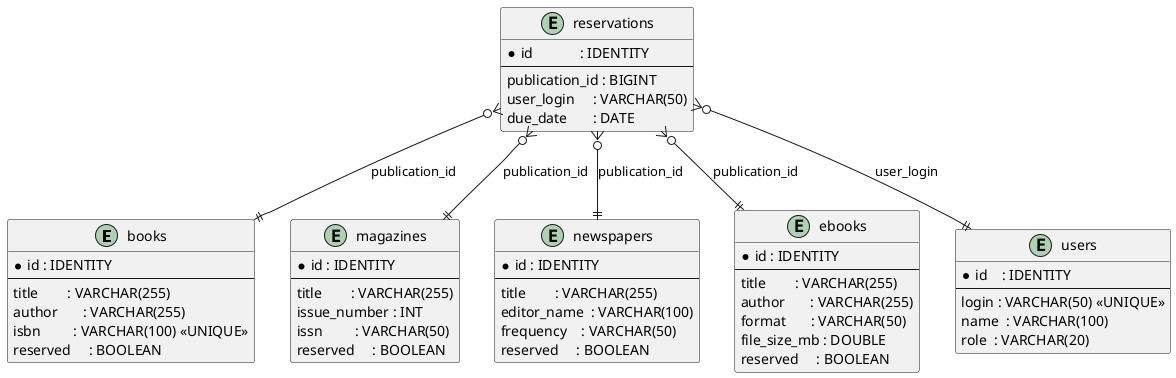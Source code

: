@startuml
entity "books" as Books {
  * id : IDENTITY
  --
  title        : VARCHAR(255)
  author       : VARCHAR(255)
  isbn         : VARCHAR(100) <<UNIQUE>>
  reserved     : BOOLEAN
}

entity "magazines" as Magazines {
  * id : IDENTITY
  --
  title        : VARCHAR(255)
  issue_number : INT
  issn         : VARCHAR(50)
  reserved     : BOOLEAN
}

entity "newspapers" as Newspapers {
  * id : IDENTITY
  --
  title        : VARCHAR(255)
  editor_name  : VARCHAR(100)
  frequency    : VARCHAR(50)
  reserved     : BOOLEAN
}

entity "ebooks" as EBooks {
  * id : IDENTITY
  --
  title        : VARCHAR(255)
  author       : VARCHAR(255)
  format       : VARCHAR(50)
  file_size_mb : DOUBLE
  reserved     : BOOLEAN
}

entity "users" as Users {
  * id    : IDENTITY
  --
  login : VARCHAR(50) <<UNIQUE>>
  name  : VARCHAR(100)
  role  : VARCHAR(20)
}

entity "reservations" as Reservations {
  * id             : IDENTITY
  --
  publication_id : BIGINT
  user_login     : VARCHAR(50)
  due_date       : DATE
}

Reservations }o--|| Books       : publication_id
Reservations }o--|| Magazines   : publication_id
Reservations }o--|| Newspapers  : publication_id
Reservations }o--|| EBooks      : publication_id

Reservations }o--|| Users       : user_login

@enduml
